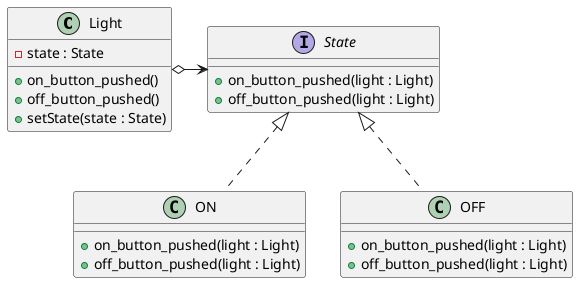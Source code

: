 @startuml
class Light {
    - state : State
    + on_button_pushed()
    + off_button_pushed()
    + setState(state : State)
}

interface State {
    + on_button_pushed(light : Light)
    + off_button_pushed(light : Light)
}

class ON {
    + on_button_pushed(light : Light)
    + off_button_pushed(light : Light)
}

class OFF {
    + on_button_pushed(light : Light)
    + off_button_pushed(light : Light)
}

Light o-> State
State <|.. ON
State <|.. OFF
@enduml